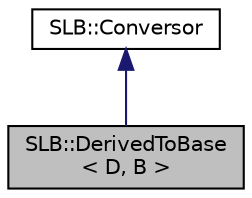 digraph "SLB::DerivedToBase&lt; D, B &gt;"
{
  edge [fontname="Helvetica",fontsize="10",labelfontname="Helvetica",labelfontsize="10"];
  node [fontname="Helvetica",fontsize="10",shape=record];
  Node1 [label="SLB::DerivedToBase\l\< D, B \>",height=0.2,width=0.4,color="black", fillcolor="grey75", style="filled", fontcolor="black"];
  Node2 -> Node1 [dir="back",color="midnightblue",fontsize="10",style="solid",fontname="Helvetica"];
  Node2 [label="SLB::Conversor",height=0.2,width=0.4,color="black", fillcolor="white", style="filled",URL="$structSLB_1_1Conversor.html"];
}
